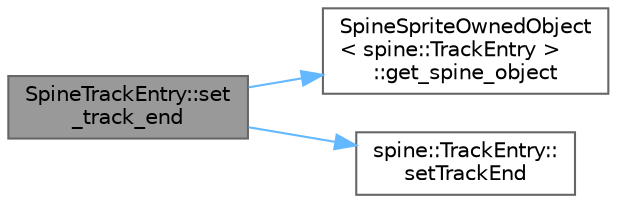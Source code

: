 digraph "SpineTrackEntry::set_track_end"
{
 // LATEX_PDF_SIZE
  bgcolor="transparent";
  edge [fontname=Helvetica,fontsize=10,labelfontname=Helvetica,labelfontsize=10];
  node [fontname=Helvetica,fontsize=10,shape=box,height=0.2,width=0.4];
  rankdir="LR";
  Node1 [id="Node000001",label="SpineTrackEntry::set\l_track_end",height=0.2,width=0.4,color="gray40", fillcolor="grey60", style="filled", fontcolor="black",tooltip=" "];
  Node1 -> Node2 [id="edge3_Node000001_Node000002",color="steelblue1",style="solid",tooltip=" "];
  Node2 [id="Node000002",label="SpineSpriteOwnedObject\l\< spine::TrackEntry \>\l::get_spine_object",height=0.2,width=0.4,color="grey40", fillcolor="white", style="filled",URL="$class_spine_sprite_owned_object.html#aba9c7c6ef398e3803ce5e59db1a54271",tooltip=" "];
  Node1 -> Node3 [id="edge4_Node000001_Node000003",color="steelblue1",style="solid",tooltip=" "];
  Node3 [id="Node000003",label="spine::TrackEntry::\lsetTrackEnd",height=0.2,width=0.4,color="grey40", fillcolor="white", style="filled",URL="$classspine_1_1_track_entry.html#a93267423ac0be514b0aabd34387263df",tooltip=" "];
}
